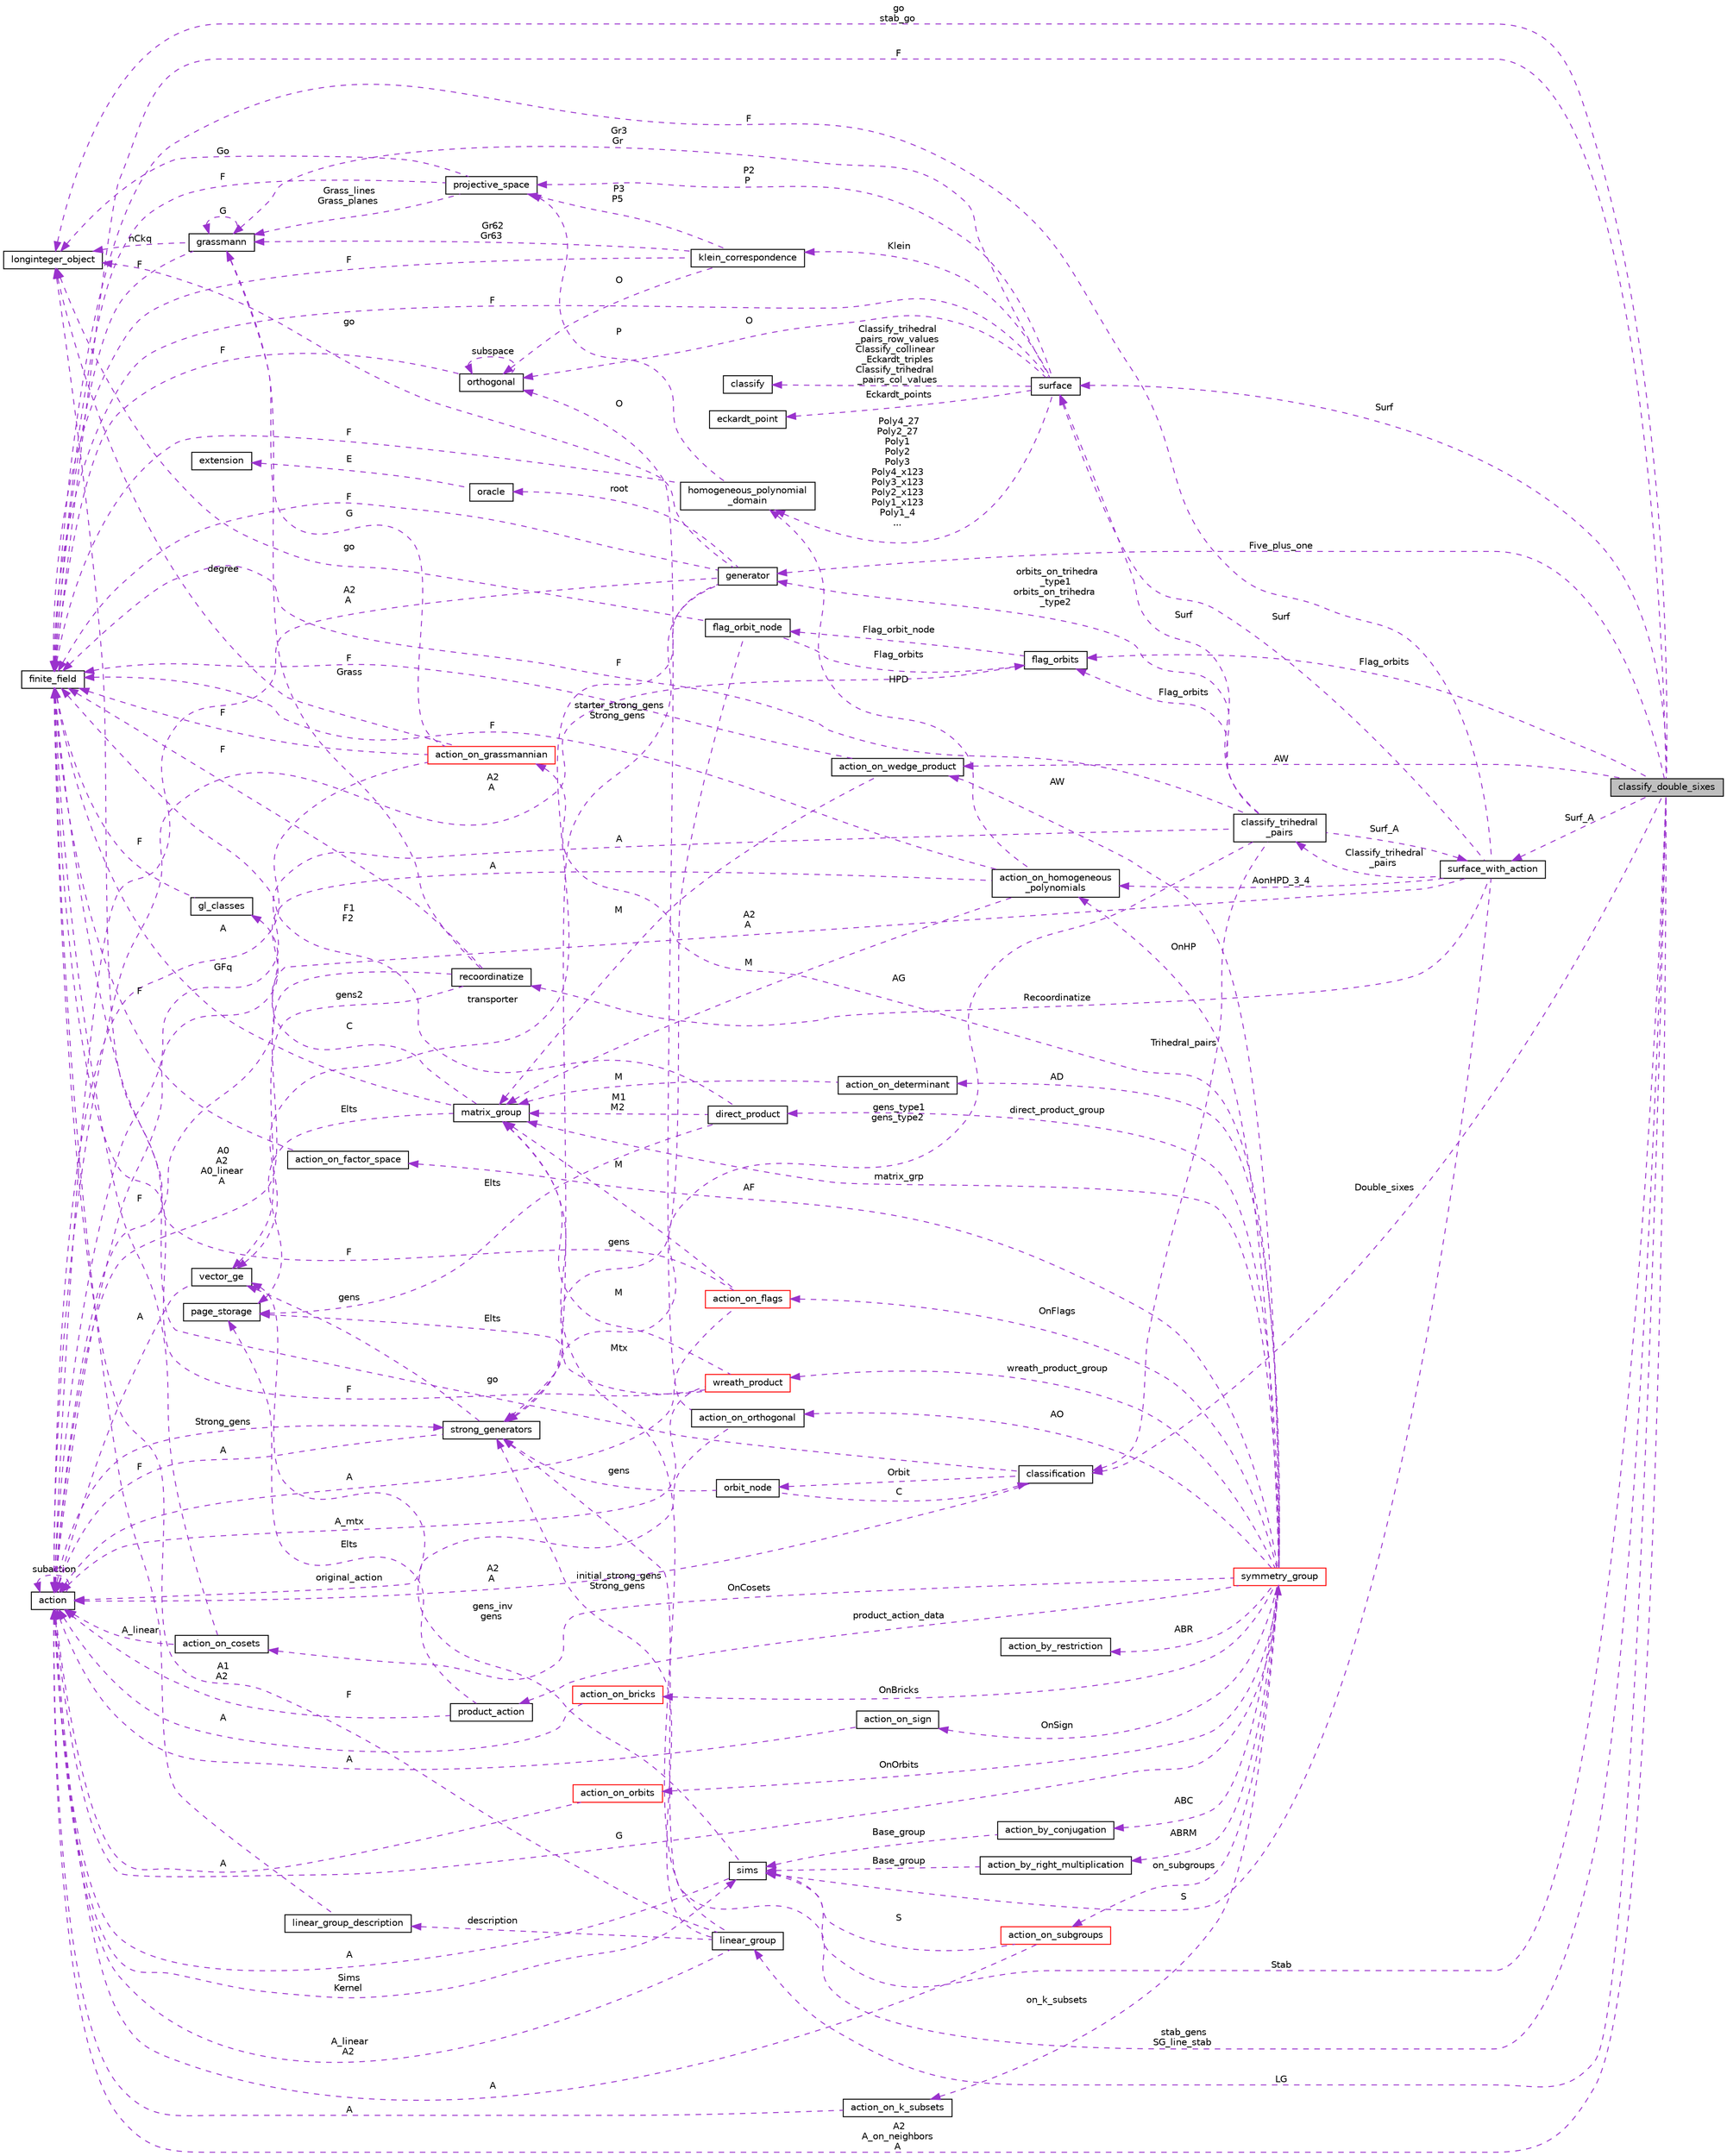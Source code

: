 digraph "classify_double_sixes"
{
  edge [fontname="Helvetica",fontsize="10",labelfontname="Helvetica",labelfontsize="10"];
  node [fontname="Helvetica",fontsize="10",shape=record];
  rankdir="LR";
  Node1 [label="classify_double_sixes",height=0.2,width=0.4,color="black", fillcolor="grey75", style="filled", fontcolor="black"];
  Node2 -> Node1 [dir="back",color="darkorchid3",fontsize="10",style="dashed",label=" Five_plus_one" ,fontname="Helvetica"];
  Node2 [label="generator",height=0.2,width=0.4,color="black", fillcolor="white", style="filled",URL="$d7/d73/classgenerator.html"];
  Node3 -> Node2 [dir="back",color="darkorchid3",fontsize="10",style="dashed",label=" go" ,fontname="Helvetica"];
  Node3 [label="longinteger_object",height=0.2,width=0.4,color="black", fillcolor="white", style="filled",URL="$dd/d7e/classlonginteger__object.html"];
  Node4 -> Node2 [dir="back",color="darkorchid3",fontsize="10",style="dashed",label=" A2\nA" ,fontname="Helvetica"];
  Node4 [label="action",height=0.2,width=0.4,color="black", fillcolor="white", style="filled",URL="$d2/d86/classaction.html"];
  Node5 -> Node4 [dir="back",color="darkorchid3",fontsize="10",style="dashed",label=" G" ,fontname="Helvetica"];
  Node5 [label="symmetry_group",height=0.2,width=0.4,color="red", fillcolor="white", style="filled",URL="$dd/d3b/unionsymmetry__group.html"];
  Node6 -> Node5 [dir="back",color="darkorchid3",fontsize="10",style="dashed",label=" product_action_data" ,fontname="Helvetica"];
  Node6 [label="product_action",height=0.2,width=0.4,color="black", fillcolor="white", style="filled",URL="$d8/d74/classproduct__action.html"];
  Node7 -> Node6 [dir="back",color="darkorchid3",fontsize="10",style="dashed",label=" Elts" ,fontname="Helvetica"];
  Node7 [label="page_storage",height=0.2,width=0.4,color="black", fillcolor="white", style="filled",URL="$dc/d72/classpage__storage.html"];
  Node4 -> Node6 [dir="back",color="darkorchid3",fontsize="10",style="dashed",label=" A1\nA2" ,fontname="Helvetica"];
  Node8 -> Node5 [dir="back",color="darkorchid3",fontsize="10",style="dashed",label=" ABR" ,fontname="Helvetica"];
  Node8 [label="action_by_restriction",height=0.2,width=0.4,color="black", fillcolor="white", style="filled",URL="$d1/d7e/classaction__by__restriction.html"];
  Node9 -> Node5 [dir="back",color="darkorchid3",fontsize="10",style="dashed",label=" OnFlags" ,fontname="Helvetica"];
  Node9 [label="action_on_flags",height=0.2,width=0.4,color="red", fillcolor="white", style="filled",URL="$dd/dc4/classaction__on__flags.html"];
  Node4 -> Node9 [dir="back",color="darkorchid3",fontsize="10",style="dashed",label=" A" ,fontname="Helvetica"];
  Node10 -> Node9 [dir="back",color="darkorchid3",fontsize="10",style="dashed",label=" M" ,fontname="Helvetica"];
  Node10 [label="matrix_group",height=0.2,width=0.4,color="black", fillcolor="white", style="filled",URL="$d3/ded/classmatrix__group.html"];
  Node7 -> Node10 [dir="back",color="darkorchid3",fontsize="10",style="dashed",label=" Elts" ,fontname="Helvetica"];
  Node11 -> Node10 [dir="back",color="darkorchid3",fontsize="10",style="dashed",label=" C" ,fontname="Helvetica"];
  Node11 [label="gl_classes",height=0.2,width=0.4,color="black", fillcolor="white", style="filled",URL="$d6/dab/classgl__classes.html"];
  Node12 -> Node11 [dir="back",color="darkorchid3",fontsize="10",style="dashed",label=" F" ,fontname="Helvetica"];
  Node12 [label="finite_field",height=0.2,width=0.4,color="black", fillcolor="white", style="filled",URL="$df/d5a/classfinite__field.html"];
  Node12 -> Node10 [dir="back",color="darkorchid3",fontsize="10",style="dashed",label=" GFq" ,fontname="Helvetica"];
  Node12 -> Node9 [dir="back",color="darkorchid3",fontsize="10",style="dashed",label=" F" ,fontname="Helvetica"];
  Node15 -> Node5 [dir="back",color="darkorchid3",fontsize="10",style="dashed",label=" AW" ,fontname="Helvetica"];
  Node15 [label="action_on_wedge_product",height=0.2,width=0.4,color="black", fillcolor="white", style="filled",URL="$d0/deb/classaction__on__wedge__product.html"];
  Node10 -> Node15 [dir="back",color="darkorchid3",fontsize="10",style="dashed",label=" M" ,fontname="Helvetica"];
  Node12 -> Node15 [dir="back",color="darkorchid3",fontsize="10",style="dashed",label=" F" ,fontname="Helvetica"];
  Node16 -> Node5 [dir="back",color="darkorchid3",fontsize="10",style="dashed",label=" AF" ,fontname="Helvetica"];
  Node16 [label="action_on_factor_space",height=0.2,width=0.4,color="black", fillcolor="white", style="filled",URL="$d5/d25/classaction__on__factor__space.html"];
  Node12 -> Node16 [dir="back",color="darkorchid3",fontsize="10",style="dashed",label=" F" ,fontname="Helvetica"];
  Node17 -> Node5 [dir="back",color="darkorchid3",fontsize="10",style="dashed",label=" OnCosets" ,fontname="Helvetica"];
  Node17 [label="action_on_cosets",height=0.2,width=0.4,color="black", fillcolor="white", style="filled",URL="$d3/d72/classaction__on__cosets.html"];
  Node4 -> Node17 [dir="back",color="darkorchid3",fontsize="10",style="dashed",label=" A_linear" ,fontname="Helvetica"];
  Node12 -> Node17 [dir="back",color="darkorchid3",fontsize="10",style="dashed",label=" F" ,fontname="Helvetica"];
  Node18 -> Node5 [dir="back",color="darkorchid3",fontsize="10",style="dashed",label=" AO" ,fontname="Helvetica"];
  Node18 [label="action_on_orthogonal",height=0.2,width=0.4,color="black", fillcolor="white", style="filled",URL="$dc/d87/classaction__on__orthogonal.html"];
  Node4 -> Node18 [dir="back",color="darkorchid3",fontsize="10",style="dashed",label=" original_action" ,fontname="Helvetica"];
  Node19 -> Node18 [dir="back",color="darkorchid3",fontsize="10",style="dashed",label=" O" ,fontname="Helvetica"];
  Node19 [label="orthogonal",height=0.2,width=0.4,color="black", fillcolor="white", style="filled",URL="$d7/daa/classorthogonal.html"];
  Node19 -> Node19 [dir="back",color="darkorchid3",fontsize="10",style="dashed",label=" subspace" ,fontname="Helvetica"];
  Node12 -> Node19 [dir="back",color="darkorchid3",fontsize="10",style="dashed",label=" F" ,fontname="Helvetica"];
  Node20 -> Node5 [dir="back",color="darkorchid3",fontsize="10",style="dashed",label=" AG" ,fontname="Helvetica"];
  Node20 [label="action_on_grassmannian",height=0.2,width=0.4,color="red", fillcolor="white", style="filled",URL="$d9/ddf/classaction__on__grassmannian.html"];
  Node3 -> Node20 [dir="back",color="darkorchid3",fontsize="10",style="dashed",label=" degree" ,fontname="Helvetica"];
  Node4 -> Node20 [dir="back",color="darkorchid3",fontsize="10",style="dashed",label=" A" ,fontname="Helvetica"];
  Node14 -> Node20 [dir="back",color="darkorchid3",fontsize="10",style="dashed",label=" G" ,fontname="Helvetica"];
  Node14 [label="grassmann",height=0.2,width=0.4,color="black", fillcolor="white", style="filled",URL="$df/d02/classgrassmann.html"];
  Node3 -> Node14 [dir="back",color="darkorchid3",fontsize="10",style="dashed",label=" nCkq" ,fontname="Helvetica"];
  Node14 -> Node14 [dir="back",color="darkorchid3",fontsize="10",style="dashed",label=" G" ,fontname="Helvetica"];
  Node12 -> Node14 [dir="back",color="darkorchid3",fontsize="10",style="dashed",label=" F" ,fontname="Helvetica"];
  Node12 -> Node20 [dir="back",color="darkorchid3",fontsize="10",style="dashed",label=" F" ,fontname="Helvetica"];
  Node22 -> Node5 [dir="back",color="darkorchid3",fontsize="10",style="dashed",label=" OnHP" ,fontname="Helvetica"];
  Node22 [label="action_on_homogeneous\l_polynomials",height=0.2,width=0.4,color="black", fillcolor="white", style="filled",URL="$d5/dd4/classaction__on__homogeneous__polynomials.html"];
  Node4 -> Node22 [dir="back",color="darkorchid3",fontsize="10",style="dashed",label=" A" ,fontname="Helvetica"];
  Node10 -> Node22 [dir="back",color="darkorchid3",fontsize="10",style="dashed",label=" M" ,fontname="Helvetica"];
  Node12 -> Node22 [dir="back",color="darkorchid3",fontsize="10",style="dashed",label=" F" ,fontname="Helvetica"];
  Node23 -> Node22 [dir="back",color="darkorchid3",fontsize="10",style="dashed",label=" HPD" ,fontname="Helvetica"];
  Node23 [label="homogeneous_polynomial\l_domain",height=0.2,width=0.4,color="black", fillcolor="white", style="filled",URL="$d2/da7/classhomogeneous__polynomial__domain.html"];
  Node24 -> Node23 [dir="back",color="darkorchid3",fontsize="10",style="dashed",label=" P" ,fontname="Helvetica"];
  Node24 [label="projective_space",height=0.2,width=0.4,color="black", fillcolor="white", style="filled",URL="$d2/d17/classprojective__space.html"];
  Node3 -> Node24 [dir="back",color="darkorchid3",fontsize="10",style="dashed",label=" Go" ,fontname="Helvetica"];
  Node12 -> Node24 [dir="back",color="darkorchid3",fontsize="10",style="dashed",label=" F" ,fontname="Helvetica"];
  Node14 -> Node24 [dir="back",color="darkorchid3",fontsize="10",style="dashed",label=" Grass_lines\nGrass_planes" ,fontname="Helvetica"];
  Node12 -> Node23 [dir="back",color="darkorchid3",fontsize="10",style="dashed",label=" F" ,fontname="Helvetica"];
  Node25 -> Node5 [dir="back",color="darkorchid3",fontsize="10",style="dashed",label=" OnOrbits" ,fontname="Helvetica"];
  Node25 [label="action_on_orbits",height=0.2,width=0.4,color="red", fillcolor="white", style="filled",URL="$da/d89/classaction__on__orbits.html"];
  Node4 -> Node25 [dir="back",color="darkorchid3",fontsize="10",style="dashed",label=" A" ,fontname="Helvetica"];
  Node28 -> Node5 [dir="back",color="darkorchid3",fontsize="10",style="dashed",label=" AD" ,fontname="Helvetica"];
  Node28 [label="action_on_determinant",height=0.2,width=0.4,color="black", fillcolor="white", style="filled",URL="$d4/d32/classaction__on__determinant.html"];
  Node10 -> Node28 [dir="back",color="darkorchid3",fontsize="10",style="dashed",label=" M" ,fontname="Helvetica"];
  Node29 -> Node5 [dir="back",color="darkorchid3",fontsize="10",style="dashed",label=" on_k_subsets" ,fontname="Helvetica"];
  Node29 [label="action_on_k_subsets",height=0.2,width=0.4,color="black", fillcolor="white", style="filled",URL="$d3/d04/classaction__on__k__subsets.html"];
  Node4 -> Node29 [dir="back",color="darkorchid3",fontsize="10",style="dashed",label=" A" ,fontname="Helvetica"];
  Node30 -> Node5 [dir="back",color="darkorchid3",fontsize="10",style="dashed",label=" wreath_product_group" ,fontname="Helvetica"];
  Node30 [label="wreath_product",height=0.2,width=0.4,color="red", fillcolor="white", style="filled",URL="$d8/dfa/classwreath__product.html"];
  Node7 -> Node30 [dir="back",color="darkorchid3",fontsize="10",style="dashed",label=" Elts" ,fontname="Helvetica"];
  Node4 -> Node30 [dir="back",color="darkorchid3",fontsize="10",style="dashed",label=" A_mtx" ,fontname="Helvetica"];
  Node10 -> Node30 [dir="back",color="darkorchid3",fontsize="10",style="dashed",label=" M" ,fontname="Helvetica"];
  Node12 -> Node30 [dir="back",color="darkorchid3",fontsize="10",style="dashed",label=" F" ,fontname="Helvetica"];
  Node32 -> Node5 [dir="back",color="darkorchid3",fontsize="10",style="dashed",label=" on_subgroups" ,fontname="Helvetica"];
  Node32 [label="action_on_subgroups",height=0.2,width=0.4,color="red", fillcolor="white", style="filled",URL="$d6/da4/classaction__on__subgroups.html"];
  Node4 -> Node32 [dir="back",color="darkorchid3",fontsize="10",style="dashed",label=" A" ,fontname="Helvetica"];
  Node34 -> Node32 [dir="back",color="darkorchid3",fontsize="10",style="dashed",label=" S" ,fontname="Helvetica"];
  Node34 [label="sims",height=0.2,width=0.4,color="black", fillcolor="white", style="filled",URL="$d9/df3/classsims.html"];
  Node4 -> Node34 [dir="back",color="darkorchid3",fontsize="10",style="dashed",label=" A" ,fontname="Helvetica"];
  Node27 -> Node34 [dir="back",color="darkorchid3",fontsize="10",style="dashed",label=" gens_inv\ngens" ,fontname="Helvetica"];
  Node27 [label="vector_ge",height=0.2,width=0.4,color="black", fillcolor="white", style="filled",URL="$d4/d6e/classvector__ge.html"];
  Node4 -> Node27 [dir="back",color="darkorchid3",fontsize="10",style="dashed",label=" A" ,fontname="Helvetica"];
  Node10 -> Node5 [dir="back",color="darkorchid3",fontsize="10",style="dashed",label=" matrix_grp" ,fontname="Helvetica"];
  Node35 -> Node5 [dir="back",color="darkorchid3",fontsize="10",style="dashed",label=" ABRM" ,fontname="Helvetica"];
  Node35 [label="action_by_right_multiplication",height=0.2,width=0.4,color="black", fillcolor="white", style="filled",URL="$d5/daa/classaction__by__right__multiplication.html"];
  Node34 -> Node35 [dir="back",color="darkorchid3",fontsize="10",style="dashed",label=" Base_group" ,fontname="Helvetica"];
  Node36 -> Node5 [dir="back",color="darkorchid3",fontsize="10",style="dashed",label=" direct_product_group" ,fontname="Helvetica"];
  Node36 [label="direct_product",height=0.2,width=0.4,color="black", fillcolor="white", style="filled",URL="$dc/daf/classdirect__product.html"];
  Node7 -> Node36 [dir="back",color="darkorchid3",fontsize="10",style="dashed",label=" Elts" ,fontname="Helvetica"];
  Node10 -> Node36 [dir="back",color="darkorchid3",fontsize="10",style="dashed",label=" M1\nM2" ,fontname="Helvetica"];
  Node12 -> Node36 [dir="back",color="darkorchid3",fontsize="10",style="dashed",label=" F1\nF2" ,fontname="Helvetica"];
  Node37 -> Node5 [dir="back",color="darkorchid3",fontsize="10",style="dashed",label=" OnBricks" ,fontname="Helvetica"];
  Node37 [label="action_on_bricks",height=0.2,width=0.4,color="red", fillcolor="white", style="filled",URL="$de/d56/classaction__on__bricks.html"];
  Node4 -> Node37 [dir="back",color="darkorchid3",fontsize="10",style="dashed",label=" A" ,fontname="Helvetica"];
  Node39 -> Node5 [dir="back",color="darkorchid3",fontsize="10",style="dashed",label=" ABC" ,fontname="Helvetica"];
  Node39 [label="action_by_conjugation",height=0.2,width=0.4,color="black", fillcolor="white", style="filled",URL="$d3/dda/classaction__by__conjugation.html"];
  Node34 -> Node39 [dir="back",color="darkorchid3",fontsize="10",style="dashed",label=" Base_group" ,fontname="Helvetica"];
  Node40 -> Node5 [dir="back",color="darkorchid3",fontsize="10",style="dashed",label=" OnSign" ,fontname="Helvetica"];
  Node40 [label="action_on_sign",height=0.2,width=0.4,color="black", fillcolor="white", style="filled",URL="$da/d06/classaction__on__sign.html"];
  Node4 -> Node40 [dir="back",color="darkorchid3",fontsize="10",style="dashed",label=" A" ,fontname="Helvetica"];
  Node4 -> Node4 [dir="back",color="darkorchid3",fontsize="10",style="dashed",label=" subaction" ,fontname="Helvetica"];
  Node48 -> Node4 [dir="back",color="darkorchid3",fontsize="10",style="dashed",label=" Strong_gens" ,fontname="Helvetica"];
  Node48 [label="strong_generators",height=0.2,width=0.4,color="black", fillcolor="white", style="filled",URL="$dc/d09/classstrong__generators.html"];
  Node4 -> Node48 [dir="back",color="darkorchid3",fontsize="10",style="dashed",label=" A" ,fontname="Helvetica"];
  Node27 -> Node48 [dir="back",color="darkorchid3",fontsize="10",style="dashed",label=" gens" ,fontname="Helvetica"];
  Node34 -> Node4 [dir="back",color="darkorchid3",fontsize="10",style="dashed",label=" Sims\nKernel" ,fontname="Helvetica"];
  Node27 -> Node2 [dir="back",color="darkorchid3",fontsize="10",style="dashed",label=" transporter" ,fontname="Helvetica"];
  Node48 -> Node2 [dir="back",color="darkorchid3",fontsize="10",style="dashed",label=" starter_strong_gens\nStrong_gens" ,fontname="Helvetica"];
  Node12 -> Node2 [dir="back",color="darkorchid3",fontsize="10",style="dashed",label=" F" ,fontname="Helvetica"];
  Node49 -> Node2 [dir="back",color="darkorchid3",fontsize="10",style="dashed",label=" root" ,fontname="Helvetica"];
  Node49 [label="oracle",height=0.2,width=0.4,color="black", fillcolor="white", style="filled",URL="$d7/da7/classoracle.html"];
  Node50 -> Node49 [dir="back",color="darkorchid3",fontsize="10",style="dashed",label=" E" ,fontname="Helvetica"];
  Node50 [label="extension",height=0.2,width=0.4,color="black", fillcolor="white", style="filled",URL="$df/d82/classextension.html"];
  Node15 -> Node1 [dir="back",color="darkorchid3",fontsize="10",style="dashed",label=" AW" ,fontname="Helvetica"];
  Node51 -> Node1 [dir="back",color="darkorchid3",fontsize="10",style="dashed",label=" Flag_orbits" ,fontname="Helvetica"];
  Node51 [label="flag_orbits",height=0.2,width=0.4,color="black", fillcolor="white", style="filled",URL="$d4/d77/classflag__orbits.html"];
  Node52 -> Node51 [dir="back",color="darkorchid3",fontsize="10",style="dashed",label=" Flag_orbit_node" ,fontname="Helvetica"];
  Node52 [label="flag_orbit_node",height=0.2,width=0.4,color="black", fillcolor="white", style="filled",URL="$df/dd1/classflag__orbit__node.html"];
  Node3 -> Node52 [dir="back",color="darkorchid3",fontsize="10",style="dashed",label=" go" ,fontname="Helvetica"];
  Node51 -> Node52 [dir="back",color="darkorchid3",fontsize="10",style="dashed",label=" Flag_orbits" ,fontname="Helvetica"];
  Node48 -> Node52 [dir="back",color="darkorchid3",fontsize="10",style="dashed",label=" gens" ,fontname="Helvetica"];
  Node4 -> Node51 [dir="back",color="darkorchid3",fontsize="10",style="dashed",label=" A2\nA" ,fontname="Helvetica"];
  Node3 -> Node1 [dir="back",color="darkorchid3",fontsize="10",style="dashed",label=" go\nstab_go" ,fontname="Helvetica"];
  Node53 -> Node1 [dir="back",color="darkorchid3",fontsize="10",style="dashed",label=" LG" ,fontname="Helvetica"];
  Node53 [label="linear_group",height=0.2,width=0.4,color="black", fillcolor="white", style="filled",URL="$df/d5a/classlinear__group.html"];
  Node54 -> Node53 [dir="back",color="darkorchid3",fontsize="10",style="dashed",label=" description" ,fontname="Helvetica"];
  Node54 [label="linear_group_description",height=0.2,width=0.4,color="black", fillcolor="white", style="filled",URL="$d9/dca/classlinear__group__description.html"];
  Node12 -> Node54 [dir="back",color="darkorchid3",fontsize="10",style="dashed",label=" F" ,fontname="Helvetica"];
  Node4 -> Node53 [dir="back",color="darkorchid3",fontsize="10",style="dashed",label=" A_linear\nA2" ,fontname="Helvetica"];
  Node10 -> Node53 [dir="back",color="darkorchid3",fontsize="10",style="dashed",label=" Mtx" ,fontname="Helvetica"];
  Node48 -> Node53 [dir="back",color="darkorchid3",fontsize="10",style="dashed",label=" initial_strong_gens\nStrong_gens" ,fontname="Helvetica"];
  Node12 -> Node53 [dir="back",color="darkorchid3",fontsize="10",style="dashed",label=" F" ,fontname="Helvetica"];
  Node4 -> Node1 [dir="back",color="darkorchid3",fontsize="10",style="dashed",label=" A2\nA_on_neighbors\nA" ,fontname="Helvetica"];
  Node55 -> Node1 [dir="back",color="darkorchid3",fontsize="10",style="dashed",label=" Surf" ,fontname="Helvetica"];
  Node55 [label="surface",height=0.2,width=0.4,color="black", fillcolor="white", style="filled",URL="$d5/d88/classsurface.html"];
  Node56 -> Node55 [dir="back",color="darkorchid3",fontsize="10",style="dashed",label=" Classify_trihedral\l_pairs_row_values\nClassify_collinear\l_Eckardt_triples\nClassify_trihedral\l_pairs_col_values" ,fontname="Helvetica"];
  Node56 [label="classify",height=0.2,width=0.4,color="black", fillcolor="white", style="filled",URL="$d9/d43/classclassify.html"];
  Node57 -> Node55 [dir="back",color="darkorchid3",fontsize="10",style="dashed",label=" Eckardt_points" ,fontname="Helvetica"];
  Node57 [label="eckardt_point",height=0.2,width=0.4,color="black", fillcolor="white", style="filled",URL="$d6/d2e/classeckardt__point.html"];
  Node19 -> Node55 [dir="back",color="darkorchid3",fontsize="10",style="dashed",label=" O" ,fontname="Helvetica"];
  Node24 -> Node55 [dir="back",color="darkorchid3",fontsize="10",style="dashed",label=" P2\nP" ,fontname="Helvetica"];
  Node58 -> Node55 [dir="back",color="darkorchid3",fontsize="10",style="dashed",label=" Klein" ,fontname="Helvetica"];
  Node58 [label="klein_correspondence",height=0.2,width=0.4,color="black", fillcolor="white", style="filled",URL="$d7/d99/classklein__correspondence.html"];
  Node19 -> Node58 [dir="back",color="darkorchid3",fontsize="10",style="dashed",label=" O" ,fontname="Helvetica"];
  Node24 -> Node58 [dir="back",color="darkorchid3",fontsize="10",style="dashed",label=" P3\nP5" ,fontname="Helvetica"];
  Node14 -> Node58 [dir="back",color="darkorchid3",fontsize="10",style="dashed",label=" Gr62\nGr63" ,fontname="Helvetica"];
  Node12 -> Node58 [dir="back",color="darkorchid3",fontsize="10",style="dashed",label=" F" ,fontname="Helvetica"];
  Node14 -> Node55 [dir="back",color="darkorchid3",fontsize="10",style="dashed",label=" Gr3\nGr" ,fontname="Helvetica"];
  Node12 -> Node55 [dir="back",color="darkorchid3",fontsize="10",style="dashed",label=" F" ,fontname="Helvetica"];
  Node23 -> Node55 [dir="back",color="darkorchid3",fontsize="10",style="dashed",label=" Poly4_27\nPoly2_27\nPoly1\nPoly2\nPoly3\nPoly4_x123\nPoly3_x123\nPoly2_x123\nPoly1_x123\nPoly1_4\n..." ,fontname="Helvetica"];
  Node59 -> Node1 [dir="back",color="darkorchid3",fontsize="10",style="dashed",label=" Double_sixes" ,fontname="Helvetica"];
  Node59 [label="classification",height=0.2,width=0.4,color="black", fillcolor="white", style="filled",URL="$d0/dff/classclassification.html"];
  Node3 -> Node59 [dir="back",color="darkorchid3",fontsize="10",style="dashed",label=" go" ,fontname="Helvetica"];
  Node60 -> Node59 [dir="back",color="darkorchid3",fontsize="10",style="dashed",label=" Orbit" ,fontname="Helvetica"];
  Node60 [label="orbit_node",height=0.2,width=0.4,color="black", fillcolor="white", style="filled",URL="$de/df0/classorbit__node.html"];
  Node48 -> Node60 [dir="back",color="darkorchid3",fontsize="10",style="dashed",label=" gens" ,fontname="Helvetica"];
  Node59 -> Node60 [dir="back",color="darkorchid3",fontsize="10",style="dashed",label=" C" ,fontname="Helvetica"];
  Node4 -> Node59 [dir="back",color="darkorchid3",fontsize="10",style="dashed",label=" A2\nA" ,fontname="Helvetica"];
  Node48 -> Node1 [dir="back",color="darkorchid3",fontsize="10",style="dashed",label=" stab_gens\nSG_line_stab" ,fontname="Helvetica"];
  Node34 -> Node1 [dir="back",color="darkorchid3",fontsize="10",style="dashed",label=" Stab" ,fontname="Helvetica"];
  Node61 -> Node1 [dir="back",color="darkorchid3",fontsize="10",style="dashed",label=" Surf_A" ,fontname="Helvetica"];
  Node61 [label="surface_with_action",height=0.2,width=0.4,color="black", fillcolor="white", style="filled",URL="$d8/df9/classsurface__with__action.html"];
  Node62 -> Node61 [dir="back",color="darkorchid3",fontsize="10",style="dashed",label=" Classify_trihedral\l_pairs" ,fontname="Helvetica"];
  Node62 [label="classify_trihedral\l_pairs",height=0.2,width=0.4,color="black", fillcolor="white", style="filled",URL="$d1/d21/classclassify__trihedral__pairs.html"];
  Node2 -> Node62 [dir="back",color="darkorchid3",fontsize="10",style="dashed",label=" orbits_on_trihedra\l_type1\norbits_on_trihedra\l_type2" ,fontname="Helvetica"];
  Node51 -> Node62 [dir="back",color="darkorchid3",fontsize="10",style="dashed",label=" Flag_orbits" ,fontname="Helvetica"];
  Node4 -> Node62 [dir="back",color="darkorchid3",fontsize="10",style="dashed",label=" A" ,fontname="Helvetica"];
  Node55 -> Node62 [dir="back",color="darkorchid3",fontsize="10",style="dashed",label=" Surf" ,fontname="Helvetica"];
  Node59 -> Node62 [dir="back",color="darkorchid3",fontsize="10",style="dashed",label=" Trihedral_pairs" ,fontname="Helvetica"];
  Node48 -> Node62 [dir="back",color="darkorchid3",fontsize="10",style="dashed",label=" gens_type1\ngens_type2" ,fontname="Helvetica"];
  Node61 -> Node62 [dir="back",color="darkorchid3",fontsize="10",style="dashed",label=" Surf_A" ,fontname="Helvetica"];
  Node12 -> Node62 [dir="back",color="darkorchid3",fontsize="10",style="dashed",label=" F" ,fontname="Helvetica"];
  Node4 -> Node61 [dir="back",color="darkorchid3",fontsize="10",style="dashed",label=" A2\nA" ,fontname="Helvetica"];
  Node22 -> Node61 [dir="back",color="darkorchid3",fontsize="10",style="dashed",label=" AonHPD_3_4" ,fontname="Helvetica"];
  Node55 -> Node61 [dir="back",color="darkorchid3",fontsize="10",style="dashed",label=" Surf" ,fontname="Helvetica"];
  Node63 -> Node61 [dir="back",color="darkorchid3",fontsize="10",style="dashed",label=" Recoordinatize" ,fontname="Helvetica"];
  Node63 [label="recoordinatize",height=0.2,width=0.4,color="black", fillcolor="white", style="filled",URL="$d3/d3c/classrecoordinatize.html"];
  Node4 -> Node63 [dir="back",color="darkorchid3",fontsize="10",style="dashed",label=" A0\nA2\nA0_linear\nA" ,fontname="Helvetica"];
  Node27 -> Node63 [dir="back",color="darkorchid3",fontsize="10",style="dashed",label=" gens2" ,fontname="Helvetica"];
  Node12 -> Node63 [dir="back",color="darkorchid3",fontsize="10",style="dashed",label=" F" ,fontname="Helvetica"];
  Node14 -> Node63 [dir="back",color="darkorchid3",fontsize="10",style="dashed",label=" Grass" ,fontname="Helvetica"];
  Node34 -> Node61 [dir="back",color="darkorchid3",fontsize="10",style="dashed",label=" S" ,fontname="Helvetica"];
  Node12 -> Node61 [dir="back",color="darkorchid3",fontsize="10",style="dashed",label=" F" ,fontname="Helvetica"];
  Node12 -> Node1 [dir="back",color="darkorchid3",fontsize="10",style="dashed",label=" F" ,fontname="Helvetica"];
}

